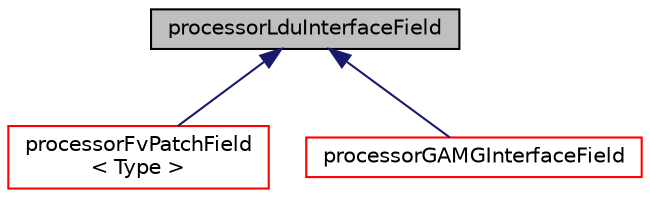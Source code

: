 digraph "processorLduInterfaceField"
{
  bgcolor="transparent";
  edge [fontname="Helvetica",fontsize="10",labelfontname="Helvetica",labelfontsize="10"];
  node [fontname="Helvetica",fontsize="10",shape=record];
  Node1 [label="processorLduInterfaceField",height=0.2,width=0.4,color="black", fillcolor="grey75", style="filled", fontcolor="black"];
  Node1 -> Node2 [dir="back",color="midnightblue",fontsize="10",style="solid",fontname="Helvetica"];
  Node2 [label="processorFvPatchField\l\< Type \>",height=0.2,width=0.4,color="red",URL="$a01974.html",tooltip="This boundary condition enables processor communication across patches. "];
  Node1 -> Node3 [dir="back",color="midnightblue",fontsize="10",style="solid",fontname="Helvetica"];
  Node3 [label="processorGAMGInterfaceField",height=0.2,width=0.4,color="red",URL="$a01977.html",tooltip="GAMG agglomerated processor interface field. "];
}
